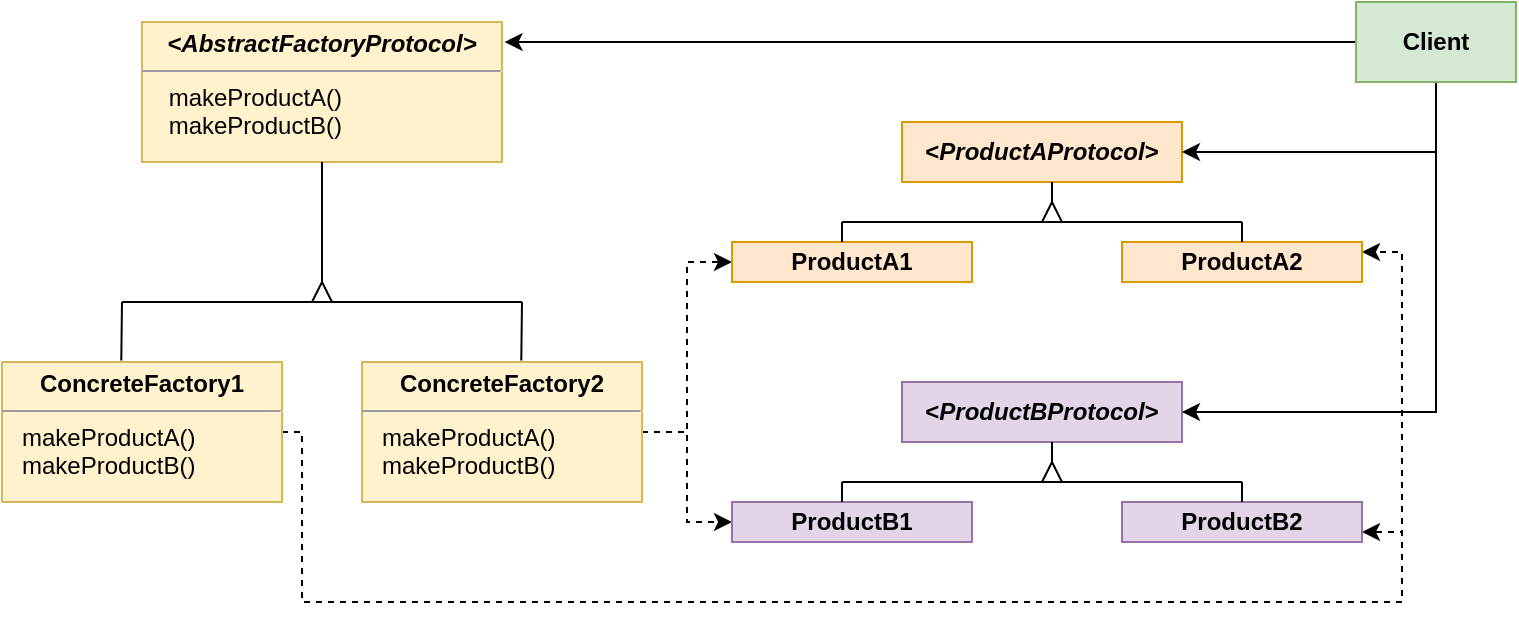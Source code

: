 <mxfile version="13.6.10" type="github">
  <diagram id="rtNyX6I6aTZsAdysqNgO" name="Page-1">
    <mxGraphModel dx="895" dy="513" grid="0" gridSize="10" guides="1" tooltips="1" connect="1" arrows="1" fold="1" page="1" pageScale="1" pageWidth="850" pageHeight="1100" math="0" shadow="0">
      <root>
        <mxCell id="0" />
        <mxCell id="1" parent="0" />
        <mxCell id="AuTuXbEZPx3vzVWgk50d-2" value="&lt;p style=&quot;margin: 0px ; margin-top: 4px ; text-align: center&quot;&gt;&lt;b&gt;&lt;i&gt;&amp;lt;AbstractFactoryProtocol&amp;gt;&lt;/i&gt;&lt;/b&gt;&lt;/p&gt;&lt;hr size=&quot;1&quot;&gt;&lt;div style=&quot;height: 2px&quot;&gt;&amp;nbsp; &amp;nbsp; makeProductA()&lt;/div&gt;&lt;div style=&quot;height: 2px&quot;&gt;&lt;br&gt;&lt;/div&gt;&lt;div style=&quot;height: 2px&quot;&gt;&lt;br&gt;&lt;/div&gt;&lt;div style=&quot;height: 2px&quot;&gt;&lt;br&gt;&lt;/div&gt;&lt;div style=&quot;height: 2px&quot;&gt;&lt;br&gt;&lt;/div&gt;&lt;div style=&quot;height: 2px&quot;&gt;&lt;br&gt;&lt;/div&gt;&lt;div style=&quot;height: 2px&quot;&gt;&amp;nbsp;&amp;nbsp;&lt;/div&gt;&lt;div style=&quot;height: 2px&quot;&gt;&amp;nbsp; &amp;nbsp; makeProductB()&lt;/div&gt;&lt;div style=&quot;height: 2px&quot;&gt;&lt;br&gt;&lt;/div&gt;" style="verticalAlign=top;align=left;overflow=fill;fontSize=12;fontFamily=Helvetica;html=1;fillColor=#fff2cc;strokeColor=#d6b656;" vertex="1" parent="1">
          <mxGeometry x="130" y="240" width="180" height="70" as="geometry" />
        </mxCell>
        <mxCell id="AuTuXbEZPx3vzVWgk50d-36" style="edgeStyle=orthogonalEdgeStyle;rounded=0;jumpSize=0;orthogonalLoop=1;jettySize=auto;html=1;entryX=1;entryY=0.25;entryDx=0;entryDy=0;dashed=1;" edge="1" parent="1" source="AuTuXbEZPx3vzVWgk50d-3" target="AuTuXbEZPx3vzVWgk50d-15">
          <mxGeometry relative="1" as="geometry">
            <Array as="points">
              <mxPoint x="210" y="445" />
              <mxPoint x="210" y="530" />
              <mxPoint x="760" y="530" />
              <mxPoint x="760" y="355" />
            </Array>
          </mxGeometry>
        </mxCell>
        <mxCell id="AuTuXbEZPx3vzVWgk50d-37" style="edgeStyle=orthogonalEdgeStyle;rounded=0;jumpSize=0;orthogonalLoop=1;jettySize=auto;html=1;entryX=1;entryY=0.75;entryDx=0;entryDy=0;dashed=1;" edge="1" parent="1" source="AuTuXbEZPx3vzVWgk50d-3" target="AuTuXbEZPx3vzVWgk50d-17">
          <mxGeometry relative="1" as="geometry">
            <Array as="points">
              <mxPoint x="210" y="445" />
              <mxPoint x="210" y="530" />
              <mxPoint x="760" y="530" />
              <mxPoint x="760" y="495" />
            </Array>
          </mxGeometry>
        </mxCell>
        <mxCell id="AuTuXbEZPx3vzVWgk50d-3" value="&lt;p style=&quot;margin: 0px ; margin-top: 4px ; text-align: center&quot;&gt;&lt;b&gt;ConcreteFactory1&lt;/b&gt;&lt;/p&gt;&lt;hr size=&quot;1&quot;&gt;&lt;div style=&quot;height: 2px&quot;&gt;&amp;nbsp; &amp;nbsp;makeProductA()&lt;/div&gt;&lt;div style=&quot;height: 2px&quot;&gt;&lt;br&gt;&lt;/div&gt;&lt;div style=&quot;height: 2px&quot;&gt;&lt;br&gt;&lt;/div&gt;&lt;div style=&quot;height: 2px&quot;&gt;&lt;br&gt;&lt;/div&gt;&lt;div style=&quot;height: 2px&quot;&gt;&lt;br&gt;&lt;/div&gt;&lt;div style=&quot;height: 2px&quot;&gt;&lt;br&gt;&lt;/div&gt;&lt;div style=&quot;height: 2px&quot;&gt;&amp;nbsp;&amp;nbsp;&lt;/div&gt;&lt;div style=&quot;height: 2px&quot;&gt;&amp;nbsp; &amp;nbsp;makeProductB()&lt;/div&gt;&lt;div style=&quot;height: 2px&quot;&gt;&lt;br&gt;&lt;/div&gt;" style="verticalAlign=top;align=left;overflow=fill;fontSize=12;fontFamily=Helvetica;html=1;fillColor=#fff2cc;strokeColor=#d6b656;" vertex="1" parent="1">
          <mxGeometry x="60" y="410" width="140" height="70" as="geometry" />
        </mxCell>
        <mxCell id="AuTuXbEZPx3vzVWgk50d-34" style="edgeStyle=orthogonalEdgeStyle;rounded=0;jumpSize=0;orthogonalLoop=1;jettySize=auto;html=1;entryX=0;entryY=0.5;entryDx=0;entryDy=0;dashed=1;" edge="1" parent="1" source="AuTuXbEZPx3vzVWgk50d-4" target="AuTuXbEZPx3vzVWgk50d-14">
          <mxGeometry relative="1" as="geometry" />
        </mxCell>
        <mxCell id="AuTuXbEZPx3vzVWgk50d-35" style="edgeStyle=orthogonalEdgeStyle;rounded=0;jumpSize=0;orthogonalLoop=1;jettySize=auto;html=1;entryX=0;entryY=0.5;entryDx=0;entryDy=0;dashed=1;" edge="1" parent="1" source="AuTuXbEZPx3vzVWgk50d-4" target="AuTuXbEZPx3vzVWgk50d-16">
          <mxGeometry relative="1" as="geometry" />
        </mxCell>
        <mxCell id="AuTuXbEZPx3vzVWgk50d-4" value="&lt;p style=&quot;margin: 0px ; margin-top: 4px ; text-align: center&quot;&gt;&lt;b&gt;ConcreteFactory2&lt;/b&gt;&lt;/p&gt;&lt;hr size=&quot;1&quot;&gt;&lt;div style=&quot;height: 2px&quot;&gt;&amp;nbsp; &amp;nbsp;makeProductA()&lt;/div&gt;&lt;div style=&quot;height: 2px&quot;&gt;&lt;br&gt;&lt;/div&gt;&lt;div style=&quot;height: 2px&quot;&gt;&lt;br&gt;&lt;/div&gt;&lt;div style=&quot;height: 2px&quot;&gt;&lt;br&gt;&lt;/div&gt;&lt;div style=&quot;height: 2px&quot;&gt;&lt;br&gt;&lt;/div&gt;&lt;div style=&quot;height: 2px&quot;&gt;&lt;br&gt;&lt;/div&gt;&lt;div style=&quot;height: 2px&quot;&gt;&amp;nbsp;&amp;nbsp;&lt;/div&gt;&lt;div style=&quot;height: 2px&quot;&gt;&amp;nbsp; &amp;nbsp;makeProductB()&lt;/div&gt;&lt;div style=&quot;height: 2px&quot;&gt;&lt;br&gt;&lt;/div&gt;" style="verticalAlign=top;align=left;overflow=fill;fontSize=12;fontFamily=Helvetica;html=1;fillColor=#fff2cc;strokeColor=#d6b656;" vertex="1" parent="1">
          <mxGeometry x="240" y="410" width="140" height="70" as="geometry" />
        </mxCell>
        <mxCell id="AuTuXbEZPx3vzVWgk50d-6" value="" style="triangle;whiteSpace=wrap;html=1;rotation=-90;" vertex="1" parent="1">
          <mxGeometry x="215" y="370" width="10" height="10" as="geometry" />
        </mxCell>
        <mxCell id="AuTuXbEZPx3vzVWgk50d-8" value="" style="endArrow=none;html=1;exitX=1;exitY=0.5;exitDx=0;exitDy=0;entryX=0.5;entryY=1;entryDx=0;entryDy=0;" edge="1" parent="1" source="AuTuXbEZPx3vzVWgk50d-6" target="AuTuXbEZPx3vzVWgk50d-2">
          <mxGeometry width="50" height="50" relative="1" as="geometry">
            <mxPoint x="290" y="370" as="sourcePoint" />
            <mxPoint x="340" y="320" as="targetPoint" />
          </mxGeometry>
        </mxCell>
        <mxCell id="AuTuXbEZPx3vzVWgk50d-9" value="" style="endArrow=none;html=1;" edge="1" parent="1">
          <mxGeometry width="50" height="50" relative="1" as="geometry">
            <mxPoint x="120" y="380" as="sourcePoint" />
            <mxPoint x="320" y="380" as="targetPoint" />
          </mxGeometry>
        </mxCell>
        <mxCell id="AuTuXbEZPx3vzVWgk50d-10" value="" style="endArrow=none;html=1;exitX=0.426;exitY=-0.01;exitDx=0;exitDy=0;exitPerimeter=0;" edge="1" parent="1" source="AuTuXbEZPx3vzVWgk50d-3">
          <mxGeometry width="50" height="50" relative="1" as="geometry">
            <mxPoint x="280" y="400" as="sourcePoint" />
            <mxPoint x="120" y="380" as="targetPoint" />
          </mxGeometry>
        </mxCell>
        <mxCell id="AuTuXbEZPx3vzVWgk50d-11" value="" style="endArrow=none;html=1;exitX=0.426;exitY=-0.01;exitDx=0;exitDy=0;exitPerimeter=0;" edge="1" parent="1">
          <mxGeometry width="50" height="50" relative="1" as="geometry">
            <mxPoint x="319.64" y="409.3" as="sourcePoint" />
            <mxPoint x="320" y="380" as="targetPoint" />
          </mxGeometry>
        </mxCell>
        <mxCell id="AuTuXbEZPx3vzVWgk50d-12" value="&lt;b&gt;&amp;lt;&lt;i&gt;ProductAProtocol&lt;/i&gt;&amp;gt;&lt;/b&gt;" style="rounded=0;whiteSpace=wrap;html=1;fillColor=#ffe6cc;strokeColor=#d79b00;" vertex="1" parent="1">
          <mxGeometry x="510" y="290" width="140" height="30" as="geometry" />
        </mxCell>
        <mxCell id="AuTuXbEZPx3vzVWgk50d-13" value="&lt;b&gt;&amp;lt;&lt;i&gt;ProductBProtocol&lt;/i&gt;&amp;gt;&lt;/b&gt;" style="rounded=0;whiteSpace=wrap;html=1;fillColor=#e1d5e7;strokeColor=#9673a6;" vertex="1" parent="1">
          <mxGeometry x="510" y="420" width="140" height="30" as="geometry" />
        </mxCell>
        <mxCell id="AuTuXbEZPx3vzVWgk50d-14" value="&lt;b&gt;ProductA1&lt;/b&gt;" style="rounded=0;whiteSpace=wrap;html=1;fillColor=#ffe6cc;strokeColor=#d79b00;" vertex="1" parent="1">
          <mxGeometry x="425" y="350" width="120" height="20" as="geometry" />
        </mxCell>
        <mxCell id="AuTuXbEZPx3vzVWgk50d-15" value="&lt;b&gt;ProductA2&lt;/b&gt;" style="rounded=0;whiteSpace=wrap;html=1;fillColor=#ffe6cc;strokeColor=#d79b00;" vertex="1" parent="1">
          <mxGeometry x="620" y="350" width="120" height="20" as="geometry" />
        </mxCell>
        <mxCell id="AuTuXbEZPx3vzVWgk50d-16" value="&lt;b&gt;ProductB1&lt;/b&gt;" style="rounded=0;whiteSpace=wrap;html=1;fillColor=#e1d5e7;strokeColor=#9673a6;" vertex="1" parent="1">
          <mxGeometry x="425" y="480" width="120" height="20" as="geometry" />
        </mxCell>
        <mxCell id="AuTuXbEZPx3vzVWgk50d-17" value="&lt;b&gt;ProductB2&lt;/b&gt;" style="rounded=0;whiteSpace=wrap;html=1;fillColor=#e1d5e7;strokeColor=#9673a6;" vertex="1" parent="1">
          <mxGeometry x="620" y="480" width="120" height="20" as="geometry" />
        </mxCell>
        <mxCell id="AuTuXbEZPx3vzVWgk50d-18" value="" style="triangle;whiteSpace=wrap;html=1;rotation=-90;" vertex="1" parent="1">
          <mxGeometry x="580" y="330" width="10" height="10" as="geometry" />
        </mxCell>
        <mxCell id="AuTuXbEZPx3vzVWgk50d-20" value="" style="triangle;whiteSpace=wrap;html=1;rotation=-90;" vertex="1" parent="1">
          <mxGeometry x="580" y="460" width="10" height="10" as="geometry" />
        </mxCell>
        <mxCell id="AuTuXbEZPx3vzVWgk50d-21" value="" style="endArrow=none;html=1;entryX=0.5;entryY=1;entryDx=0;entryDy=0;" edge="1" parent="1">
          <mxGeometry width="50" height="50" relative="1" as="geometry">
            <mxPoint x="585" y="330" as="sourcePoint" />
            <mxPoint x="585" y="320" as="targetPoint" />
          </mxGeometry>
        </mxCell>
        <mxCell id="AuTuXbEZPx3vzVWgk50d-22" value="" style="endArrow=none;html=1;" edge="1" parent="1">
          <mxGeometry width="50" height="50" relative="1" as="geometry">
            <mxPoint x="480" y="340.0" as="sourcePoint" />
            <mxPoint x="680" y="340.0" as="targetPoint" />
          </mxGeometry>
        </mxCell>
        <mxCell id="AuTuXbEZPx3vzVWgk50d-23" value="" style="endArrow=none;html=1;" edge="1" parent="1">
          <mxGeometry width="50" height="50" relative="1" as="geometry">
            <mxPoint x="480" y="350" as="sourcePoint" />
            <mxPoint x="480" y="340.0" as="targetPoint" />
          </mxGeometry>
        </mxCell>
        <mxCell id="AuTuXbEZPx3vzVWgk50d-24" value="" style="endArrow=none;html=1;" edge="1" parent="1">
          <mxGeometry width="50" height="50" relative="1" as="geometry">
            <mxPoint x="680" y="350" as="sourcePoint" />
            <mxPoint x="680" y="340.0" as="targetPoint" />
          </mxGeometry>
        </mxCell>
        <mxCell id="AuTuXbEZPx3vzVWgk50d-25" value="" style="endArrow=none;html=1;entryX=0.5;entryY=1;entryDx=0;entryDy=0;" edge="1" parent="1">
          <mxGeometry width="50" height="50" relative="1" as="geometry">
            <mxPoint x="585" y="460" as="sourcePoint" />
            <mxPoint x="585" y="450" as="targetPoint" />
          </mxGeometry>
        </mxCell>
        <mxCell id="AuTuXbEZPx3vzVWgk50d-26" value="" style="endArrow=none;html=1;" edge="1" parent="1">
          <mxGeometry width="50" height="50" relative="1" as="geometry">
            <mxPoint x="480" y="470.0" as="sourcePoint" />
            <mxPoint x="680" y="470.0" as="targetPoint" />
          </mxGeometry>
        </mxCell>
        <mxCell id="AuTuXbEZPx3vzVWgk50d-27" value="" style="endArrow=none;html=1;" edge="1" parent="1">
          <mxGeometry width="50" height="50" relative="1" as="geometry">
            <mxPoint x="480" y="480" as="sourcePoint" />
            <mxPoint x="480" y="470.0" as="targetPoint" />
          </mxGeometry>
        </mxCell>
        <mxCell id="AuTuXbEZPx3vzVWgk50d-28" value="" style="endArrow=none;html=1;" edge="1" parent="1">
          <mxGeometry width="50" height="50" relative="1" as="geometry">
            <mxPoint x="680" y="480" as="sourcePoint" />
            <mxPoint x="680" y="470.0" as="targetPoint" />
          </mxGeometry>
        </mxCell>
        <mxCell id="AuTuXbEZPx3vzVWgk50d-31" style="edgeStyle=orthogonalEdgeStyle;rounded=0;orthogonalLoop=1;jettySize=auto;html=1;entryX=1.007;entryY=0.143;entryDx=0;entryDy=0;entryPerimeter=0;" edge="1" parent="1" source="AuTuXbEZPx3vzVWgk50d-29" target="AuTuXbEZPx3vzVWgk50d-2">
          <mxGeometry relative="1" as="geometry" />
        </mxCell>
        <mxCell id="AuTuXbEZPx3vzVWgk50d-32" style="edgeStyle=orthogonalEdgeStyle;rounded=0;jumpSize=0;orthogonalLoop=1;jettySize=auto;html=1;entryX=1;entryY=0.5;entryDx=0;entryDy=0;" edge="1" parent="1" source="AuTuXbEZPx3vzVWgk50d-29" target="AuTuXbEZPx3vzVWgk50d-12">
          <mxGeometry relative="1" as="geometry">
            <Array as="points">
              <mxPoint x="777" y="305" />
            </Array>
          </mxGeometry>
        </mxCell>
        <mxCell id="AuTuXbEZPx3vzVWgk50d-33" style="edgeStyle=orthogonalEdgeStyle;rounded=0;jumpSize=0;orthogonalLoop=1;jettySize=auto;html=1;exitX=0.5;exitY=1;exitDx=0;exitDy=0;entryX=1;entryY=0.5;entryDx=0;entryDy=0;" edge="1" parent="1" source="AuTuXbEZPx3vzVWgk50d-29" target="AuTuXbEZPx3vzVWgk50d-13">
          <mxGeometry relative="1" as="geometry" />
        </mxCell>
        <mxCell id="AuTuXbEZPx3vzVWgk50d-29" value="&lt;b&gt;Client&lt;/b&gt;" style="rounded=0;whiteSpace=wrap;html=1;fillColor=#d5e8d4;strokeColor=#82b366;" vertex="1" parent="1">
          <mxGeometry x="737" y="230" width="80" height="40" as="geometry" />
        </mxCell>
      </root>
    </mxGraphModel>
  </diagram>
</mxfile>
